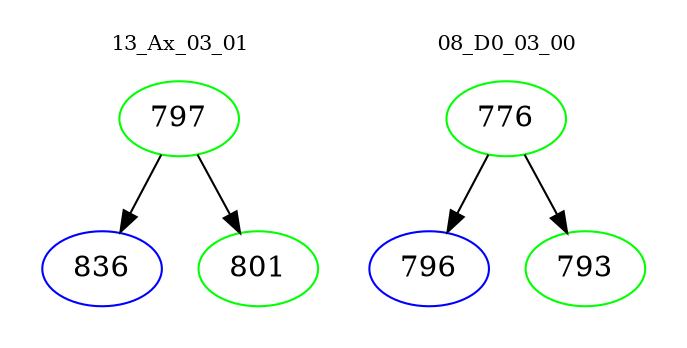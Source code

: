 digraph{
subgraph cluster_0 {
color = white
label = "13_Ax_03_01";
fontsize=10;
T0_797 [label="797", color="green"]
T0_797 -> T0_836 [color="black"]
T0_836 [label="836", color="blue"]
T0_797 -> T0_801 [color="black"]
T0_801 [label="801", color="green"]
}
subgraph cluster_1 {
color = white
label = "08_D0_03_00";
fontsize=10;
T1_776 [label="776", color="green"]
T1_776 -> T1_796 [color="black"]
T1_796 [label="796", color="blue"]
T1_776 -> T1_793 [color="black"]
T1_793 [label="793", color="green"]
}
}
